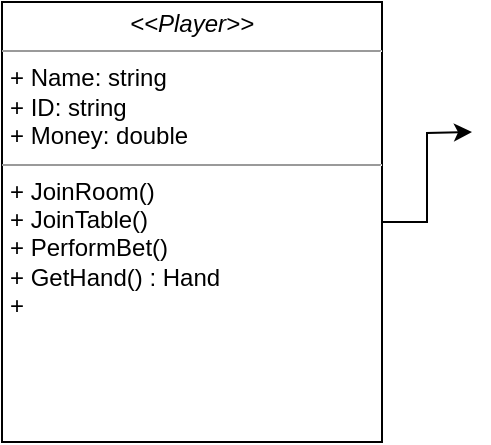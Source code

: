 <mxfile version="15.1.4" type="github">
  <diagram id="IcPDo36wznBp6Ft3FcRZ" name="Page-1">
    <mxGraphModel dx="2011" dy="1065" grid="1" gridSize="10" guides="1" tooltips="1" connect="1" arrows="1" fold="1" page="1" pageScale="1" pageWidth="827" pageHeight="1169" math="0" shadow="0">
      <root>
        <mxCell id="0" />
        <mxCell id="1" parent="0" />
        <mxCell id="zY83ZPL1lR6q8MWQFOrT-5" style="edgeStyle=orthogonalEdgeStyle;rounded=0;orthogonalLoop=1;jettySize=auto;html=1;" edge="1" parent="1" source="zY83ZPL1lR6q8MWQFOrT-4">
          <mxGeometry relative="1" as="geometry">
            <mxPoint x="295" y="225" as="targetPoint" />
          </mxGeometry>
        </mxCell>
        <mxCell id="zY83ZPL1lR6q8MWQFOrT-4" value="&lt;p style=&quot;margin: 0px ; margin-top: 4px ; text-align: center&quot;&gt;&lt;i&gt;&amp;lt;&amp;lt;Player&amp;gt;&amp;gt;&lt;/i&gt;&lt;br&gt;&lt;/p&gt;&lt;hr size=&quot;1&quot;&gt;&lt;p style=&quot;margin: 0px ; margin-left: 4px&quot;&gt;+ Name: string&lt;/p&gt;&lt;p style=&quot;margin: 0px ; margin-left: 4px&quot;&gt;+ ID: string&lt;/p&gt;&lt;p style=&quot;margin: 0px ; margin-left: 4px&quot;&gt;+ Money: double&lt;span&gt;&amp;nbsp;&lt;/span&gt;&lt;/p&gt;&lt;hr size=&quot;1&quot;&gt;&lt;p style=&quot;margin: 0px ; margin-left: 4px&quot;&gt;+ JoinRoom()&lt;br&gt;+ JoinTable()&lt;/p&gt;&lt;p style=&quot;margin: 0px ; margin-left: 4px&quot;&gt;+ PerformBet()&lt;br&gt;&lt;/p&gt;&lt;p style=&quot;margin: 0px ; margin-left: 4px&quot;&gt;+ GetHand() : Hand&lt;/p&gt;&lt;p style=&quot;margin: 0px ; margin-left: 4px&quot;&gt;+&amp;nbsp;&lt;/p&gt;" style="verticalAlign=top;align=left;overflow=fill;fontSize=12;fontFamily=Helvetica;html=1;" vertex="1" parent="1">
          <mxGeometry x="60" y="160" width="190" height="220" as="geometry" />
        </mxCell>
      </root>
    </mxGraphModel>
  </diagram>
</mxfile>

